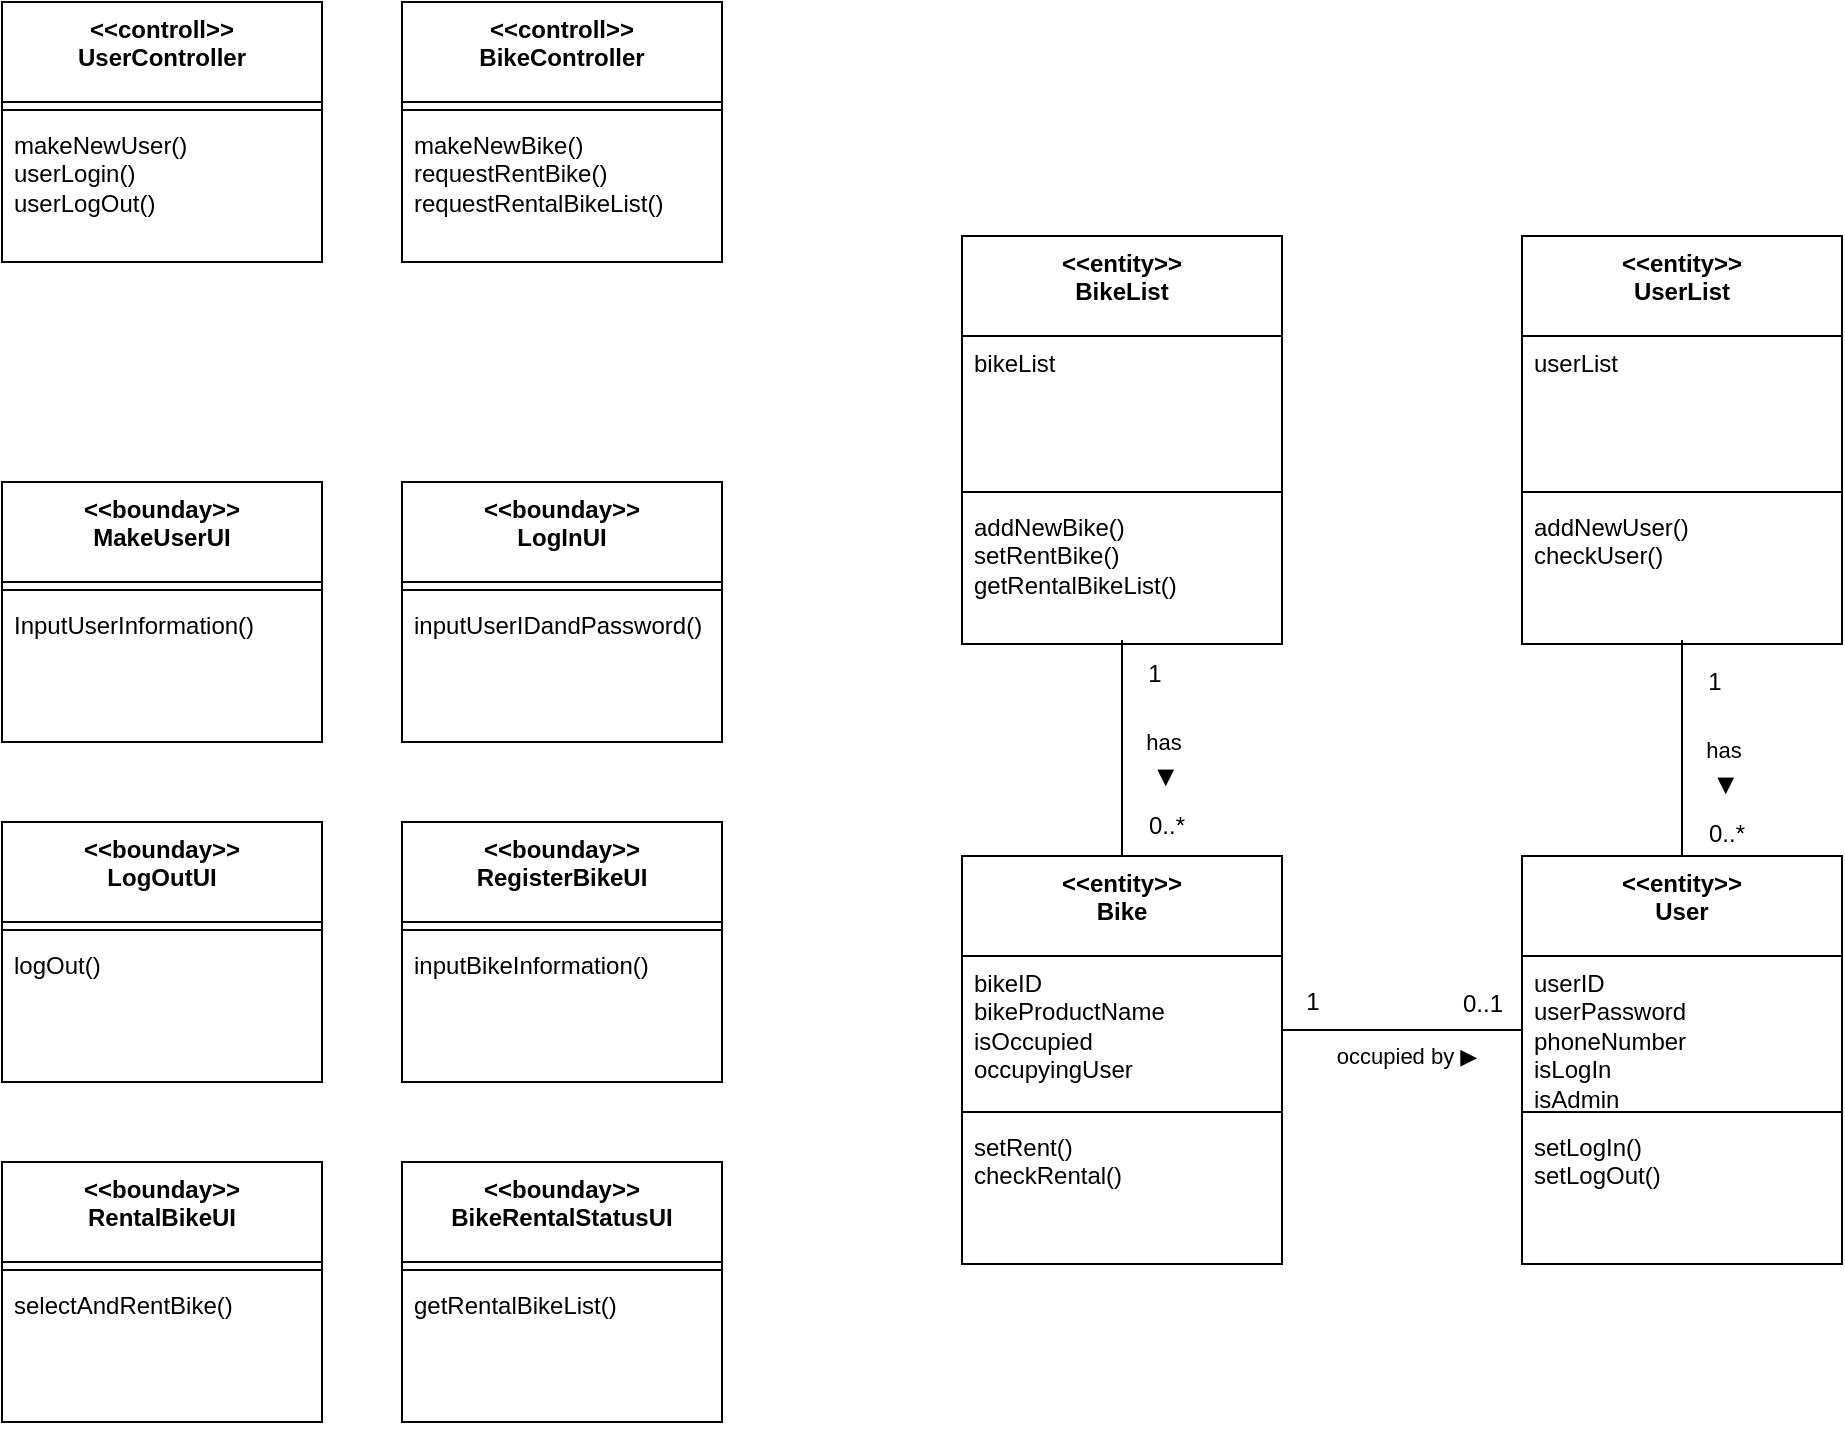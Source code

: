 <mxfile version="27.0.6">
  <diagram name="페이지-1" id="3pHCtD_cYr_nuvRxcvZz">
    <mxGraphModel dx="1306" dy="773" grid="1" gridSize="10" guides="1" tooltips="1" connect="1" arrows="1" fold="1" page="1" pageScale="1" pageWidth="1169" pageHeight="827" math="0" shadow="0">
      <root>
        <mxCell id="0" />
        <mxCell id="1" parent="0" />
        <mxCell id="Qvv73ghP7qG-29LPeC-G-1" value="&amp;lt;&amp;lt;controll&amp;gt;&amp;gt;&lt;div&gt;&lt;div&gt;&lt;div&gt;UserController&lt;/div&gt;&lt;/div&gt;&lt;/div&gt;" style="swimlane;fontStyle=1;align=center;verticalAlign=top;childLayout=stackLayout;horizontal=1;startSize=50;horizontalStack=0;resizeParent=1;resizeParentMax=0;resizeLast=0;collapsible=1;marginBottom=0;whiteSpace=wrap;html=1;" parent="1" vertex="1">
          <mxGeometry x="40" y="40" width="160" height="130" as="geometry">
            <mxRectangle x="50" y="40" width="110" height="60" as="alternateBounds" />
          </mxGeometry>
        </mxCell>
        <mxCell id="Qvv73ghP7qG-29LPeC-G-3" value="" style="line;strokeWidth=1;fillColor=none;align=left;verticalAlign=middle;spacingTop=-1;spacingLeft=3;spacingRight=3;rotatable=0;labelPosition=right;points=[];portConstraint=eastwest;strokeColor=inherit;" parent="Qvv73ghP7qG-29LPeC-G-1" vertex="1">
          <mxGeometry y="50" width="160" height="8" as="geometry" />
        </mxCell>
        <mxCell id="Qvv73ghP7qG-29LPeC-G-4" value="makeNewUser()&lt;div&gt;userLogin()&lt;/div&gt;&lt;div&gt;userLogOut()&lt;/div&gt;" style="text;strokeColor=none;fillColor=none;align=left;verticalAlign=top;spacingLeft=4;spacingRight=4;overflow=hidden;rotatable=0;points=[[0,0.5],[1,0.5]];portConstraint=eastwest;whiteSpace=wrap;html=1;" parent="Qvv73ghP7qG-29LPeC-G-1" vertex="1">
          <mxGeometry y="58" width="160" height="72" as="geometry" />
        </mxCell>
        <mxCell id="Qvv73ghP7qG-29LPeC-G-13" value="&amp;lt;&amp;lt;controll&amp;gt;&amp;gt;&lt;div&gt;&lt;div&gt;&lt;div&gt;BikeController&lt;/div&gt;&lt;/div&gt;&lt;/div&gt;" style="swimlane;fontStyle=1;align=center;verticalAlign=top;childLayout=stackLayout;horizontal=1;startSize=50;horizontalStack=0;resizeParent=1;resizeParentMax=0;resizeLast=0;collapsible=1;marginBottom=0;whiteSpace=wrap;html=1;" parent="1" vertex="1">
          <mxGeometry x="240" y="40" width="160" height="130" as="geometry">
            <mxRectangle x="50" y="40" width="110" height="60" as="alternateBounds" />
          </mxGeometry>
        </mxCell>
        <mxCell id="Qvv73ghP7qG-29LPeC-G-15" value="" style="line;strokeWidth=1;fillColor=none;align=left;verticalAlign=middle;spacingTop=-1;spacingLeft=3;spacingRight=3;rotatable=0;labelPosition=right;points=[];portConstraint=eastwest;strokeColor=inherit;" parent="Qvv73ghP7qG-29LPeC-G-13" vertex="1">
          <mxGeometry y="50" width="160" height="8" as="geometry" />
        </mxCell>
        <mxCell id="Qvv73ghP7qG-29LPeC-G-16" value="makeNewBike()&lt;div&gt;requestRentBike()&lt;/div&gt;&lt;div&gt;requestRentalBikeList()&lt;/div&gt;" style="text;strokeColor=none;fillColor=none;align=left;verticalAlign=top;spacingLeft=4;spacingRight=4;overflow=hidden;rotatable=0;points=[[0,0.5],[1,0.5]];portConstraint=eastwest;whiteSpace=wrap;html=1;" parent="Qvv73ghP7qG-29LPeC-G-13" vertex="1">
          <mxGeometry y="58" width="160" height="72" as="geometry" />
        </mxCell>
        <mxCell id="Qvv73ghP7qG-29LPeC-G-18" value="&amp;lt;&amp;lt;bounday&amp;gt;&amp;gt;&lt;div&gt;&lt;div&gt;&lt;div&gt;MakeUserUI&lt;/div&gt;&lt;/div&gt;&lt;/div&gt;" style="swimlane;fontStyle=1;align=center;verticalAlign=top;childLayout=stackLayout;horizontal=1;startSize=50;horizontalStack=0;resizeParent=1;resizeParentMax=0;resizeLast=0;collapsible=1;marginBottom=0;whiteSpace=wrap;html=1;" parent="1" vertex="1">
          <mxGeometry x="40" y="280" width="160" height="130" as="geometry">
            <mxRectangle x="50" y="40" width="110" height="60" as="alternateBounds" />
          </mxGeometry>
        </mxCell>
        <mxCell id="Qvv73ghP7qG-29LPeC-G-20" value="" style="line;strokeWidth=1;fillColor=none;align=left;verticalAlign=middle;spacingTop=-1;spacingLeft=3;spacingRight=3;rotatable=0;labelPosition=right;points=[];portConstraint=eastwest;strokeColor=inherit;" parent="Qvv73ghP7qG-29LPeC-G-18" vertex="1">
          <mxGeometry y="50" width="160" height="8" as="geometry" />
        </mxCell>
        <mxCell id="Qvv73ghP7qG-29LPeC-G-21" value="InputUserInformation()" style="text;strokeColor=none;fillColor=none;align=left;verticalAlign=top;spacingLeft=4;spacingRight=4;overflow=hidden;rotatable=0;points=[[0,0.5],[1,0.5]];portConstraint=eastwest;whiteSpace=wrap;html=1;" parent="Qvv73ghP7qG-29LPeC-G-18" vertex="1">
          <mxGeometry y="58" width="160" height="72" as="geometry" />
        </mxCell>
        <mxCell id="Qvv73ghP7qG-29LPeC-G-22" value="&amp;lt;&amp;lt;bounday&amp;gt;&amp;gt;&lt;div&gt;&lt;div&gt;&lt;div&gt;LogInUI&lt;/div&gt;&lt;/div&gt;&lt;/div&gt;" style="swimlane;fontStyle=1;align=center;verticalAlign=top;childLayout=stackLayout;horizontal=1;startSize=50;horizontalStack=0;resizeParent=1;resizeParentMax=0;resizeLast=0;collapsible=1;marginBottom=0;whiteSpace=wrap;html=1;" parent="1" vertex="1">
          <mxGeometry x="240" y="280" width="160" height="130" as="geometry">
            <mxRectangle x="50" y="40" width="110" height="60" as="alternateBounds" />
          </mxGeometry>
        </mxCell>
        <mxCell id="Qvv73ghP7qG-29LPeC-G-24" value="" style="line;strokeWidth=1;fillColor=none;align=left;verticalAlign=middle;spacingTop=-1;spacingLeft=3;spacingRight=3;rotatable=0;labelPosition=right;points=[];portConstraint=eastwest;strokeColor=inherit;" parent="Qvv73ghP7qG-29LPeC-G-22" vertex="1">
          <mxGeometry y="50" width="160" height="8" as="geometry" />
        </mxCell>
        <mxCell id="Qvv73ghP7qG-29LPeC-G-25" value="inputUserIDandPassword()" style="text;strokeColor=none;fillColor=none;align=left;verticalAlign=top;spacingLeft=4;spacingRight=4;overflow=hidden;rotatable=0;points=[[0,0.5],[1,0.5]];portConstraint=eastwest;whiteSpace=wrap;html=1;" parent="Qvv73ghP7qG-29LPeC-G-22" vertex="1">
          <mxGeometry y="58" width="160" height="72" as="geometry" />
        </mxCell>
        <mxCell id="Qvv73ghP7qG-29LPeC-G-26" value="&amp;lt;&amp;lt;bounday&amp;gt;&amp;gt;&lt;div&gt;&lt;div&gt;&lt;div&gt;BikeRentalStatusUI&lt;/div&gt;&lt;/div&gt;&lt;/div&gt;" style="swimlane;fontStyle=1;align=center;verticalAlign=top;childLayout=stackLayout;horizontal=1;startSize=50;horizontalStack=0;resizeParent=1;resizeParentMax=0;resizeLast=0;collapsible=1;marginBottom=0;whiteSpace=wrap;html=1;" parent="1" vertex="1">
          <mxGeometry x="240" y="620" width="160" height="130" as="geometry">
            <mxRectangle x="50" y="40" width="110" height="60" as="alternateBounds" />
          </mxGeometry>
        </mxCell>
        <mxCell id="Qvv73ghP7qG-29LPeC-G-28" value="" style="line;strokeWidth=1;fillColor=none;align=left;verticalAlign=middle;spacingTop=-1;spacingLeft=3;spacingRight=3;rotatable=0;labelPosition=right;points=[];portConstraint=eastwest;strokeColor=inherit;" parent="Qvv73ghP7qG-29LPeC-G-26" vertex="1">
          <mxGeometry y="50" width="160" height="8" as="geometry" />
        </mxCell>
        <mxCell id="Qvv73ghP7qG-29LPeC-G-29" value="getRentalBikeList()" style="text;strokeColor=none;fillColor=none;align=left;verticalAlign=top;spacingLeft=4;spacingRight=4;overflow=hidden;rotatable=0;points=[[0,0.5],[1,0.5]];portConstraint=eastwest;whiteSpace=wrap;html=1;" parent="Qvv73ghP7qG-29LPeC-G-26" vertex="1">
          <mxGeometry y="58" width="160" height="72" as="geometry" />
        </mxCell>
        <mxCell id="Qvv73ghP7qG-29LPeC-G-30" value="&amp;lt;&amp;lt;bounday&amp;gt;&amp;gt;&lt;div&gt;LogOutUI&lt;/div&gt;" style="swimlane;fontStyle=1;align=center;verticalAlign=top;childLayout=stackLayout;horizontal=1;startSize=50;horizontalStack=0;resizeParent=1;resizeParentMax=0;resizeLast=0;collapsible=1;marginBottom=0;whiteSpace=wrap;html=1;" parent="1" vertex="1">
          <mxGeometry x="40" y="450" width="160" height="130" as="geometry">
            <mxRectangle x="50" y="40" width="110" height="60" as="alternateBounds" />
          </mxGeometry>
        </mxCell>
        <mxCell id="Qvv73ghP7qG-29LPeC-G-32" value="" style="line;strokeWidth=1;fillColor=none;align=left;verticalAlign=middle;spacingTop=-1;spacingLeft=3;spacingRight=3;rotatable=0;labelPosition=right;points=[];portConstraint=eastwest;strokeColor=inherit;" parent="Qvv73ghP7qG-29LPeC-G-30" vertex="1">
          <mxGeometry y="50" width="160" height="8" as="geometry" />
        </mxCell>
        <mxCell id="Qvv73ghP7qG-29LPeC-G-33" value="logOut()" style="text;strokeColor=none;fillColor=none;align=left;verticalAlign=top;spacingLeft=4;spacingRight=4;overflow=hidden;rotatable=0;points=[[0,0.5],[1,0.5]];portConstraint=eastwest;whiteSpace=wrap;html=1;" parent="Qvv73ghP7qG-29LPeC-G-30" vertex="1">
          <mxGeometry y="58" width="160" height="72" as="geometry" />
        </mxCell>
        <mxCell id="Qvv73ghP7qG-29LPeC-G-34" value="&amp;lt;&amp;lt;bounday&amp;gt;&amp;gt;&lt;div&gt;&lt;div&gt;&lt;div&gt;RegisterBikeUI&lt;/div&gt;&lt;/div&gt;&lt;/div&gt;" style="swimlane;fontStyle=1;align=center;verticalAlign=top;childLayout=stackLayout;horizontal=1;startSize=50;horizontalStack=0;resizeParent=1;resizeParentMax=0;resizeLast=0;collapsible=1;marginBottom=0;whiteSpace=wrap;html=1;" parent="1" vertex="1">
          <mxGeometry x="240" y="450" width="160" height="130" as="geometry">
            <mxRectangle x="50" y="40" width="110" height="60" as="alternateBounds" />
          </mxGeometry>
        </mxCell>
        <mxCell id="Qvv73ghP7qG-29LPeC-G-36" value="" style="line;strokeWidth=1;fillColor=none;align=left;verticalAlign=middle;spacingTop=-1;spacingLeft=3;spacingRight=3;rotatable=0;labelPosition=right;points=[];portConstraint=eastwest;strokeColor=inherit;" parent="Qvv73ghP7qG-29LPeC-G-34" vertex="1">
          <mxGeometry y="50" width="160" height="8" as="geometry" />
        </mxCell>
        <mxCell id="Qvv73ghP7qG-29LPeC-G-37" value="inputBikeInformation()" style="text;strokeColor=none;fillColor=none;align=left;verticalAlign=top;spacingLeft=4;spacingRight=4;overflow=hidden;rotatable=0;points=[[0,0.5],[1,0.5]];portConstraint=eastwest;whiteSpace=wrap;html=1;" parent="Qvv73ghP7qG-29LPeC-G-34" vertex="1">
          <mxGeometry y="58" width="160" height="72" as="geometry" />
        </mxCell>
        <mxCell id="Qvv73ghP7qG-29LPeC-G-38" value="&amp;lt;&amp;lt;bounday&amp;gt;&amp;gt;&lt;div&gt;&lt;div&gt;&lt;div&gt;RentalBikeUI&lt;/div&gt;&lt;/div&gt;&lt;/div&gt;" style="swimlane;fontStyle=1;align=center;verticalAlign=top;childLayout=stackLayout;horizontal=1;startSize=50;horizontalStack=0;resizeParent=1;resizeParentMax=0;resizeLast=0;collapsible=1;marginBottom=0;whiteSpace=wrap;html=1;" parent="1" vertex="1">
          <mxGeometry x="40" y="620" width="160" height="130" as="geometry">
            <mxRectangle x="50" y="40" width="110" height="60" as="alternateBounds" />
          </mxGeometry>
        </mxCell>
        <mxCell id="Qvv73ghP7qG-29LPeC-G-40" value="" style="line;strokeWidth=1;fillColor=none;align=left;verticalAlign=middle;spacingTop=-1;spacingLeft=3;spacingRight=3;rotatable=0;labelPosition=right;points=[];portConstraint=eastwest;strokeColor=inherit;" parent="Qvv73ghP7qG-29LPeC-G-38" vertex="1">
          <mxGeometry y="50" width="160" height="8" as="geometry" />
        </mxCell>
        <mxCell id="Qvv73ghP7qG-29LPeC-G-41" value="selectAndRentBike()" style="text;strokeColor=none;fillColor=none;align=left;verticalAlign=top;spacingLeft=4;spacingRight=4;overflow=hidden;rotatable=0;points=[[0,0.5],[1,0.5]];portConstraint=eastwest;whiteSpace=wrap;html=1;" parent="Qvv73ghP7qG-29LPeC-G-38" vertex="1">
          <mxGeometry y="58" width="160" height="72" as="geometry" />
        </mxCell>
        <mxCell id="Qvv73ghP7qG-29LPeC-G-42" value="&amp;lt;&amp;lt;entity&amp;gt;&amp;gt;&lt;div&gt;&lt;div&gt;&lt;div&gt;User&lt;/div&gt;&lt;/div&gt;&lt;/div&gt;" style="swimlane;fontStyle=1;align=center;verticalAlign=top;childLayout=stackLayout;horizontal=1;startSize=50;horizontalStack=0;resizeParent=1;resizeParentMax=0;resizeLast=0;collapsible=1;marginBottom=0;whiteSpace=wrap;html=1;" parent="1" vertex="1">
          <mxGeometry x="800" y="467" width="160" height="204" as="geometry">
            <mxRectangle x="50" y="40" width="110" height="60" as="alternateBounds" />
          </mxGeometry>
        </mxCell>
        <mxCell id="Qvv73ghP7qG-29LPeC-G-43" value="userID&lt;div&gt;userPassword&lt;/div&gt;&lt;div&gt;phoneNumber&lt;/div&gt;&lt;div&gt;isLogIn&lt;/div&gt;&lt;div&gt;isAdmin&lt;/div&gt;" style="text;strokeColor=none;fillColor=none;align=left;verticalAlign=top;spacingLeft=4;spacingRight=4;overflow=hidden;rotatable=0;points=[[0,0.5],[1,0.5]];portConstraint=eastwest;whiteSpace=wrap;html=1;" parent="Qvv73ghP7qG-29LPeC-G-42" vertex="1">
          <mxGeometry y="50" width="160" height="74" as="geometry" />
        </mxCell>
        <mxCell id="Qvv73ghP7qG-29LPeC-G-44" value="" style="line;strokeWidth=1;fillColor=none;align=left;verticalAlign=middle;spacingTop=-1;spacingLeft=3;spacingRight=3;rotatable=0;labelPosition=right;points=[];portConstraint=eastwest;strokeColor=inherit;" parent="Qvv73ghP7qG-29LPeC-G-42" vertex="1">
          <mxGeometry y="124" width="160" height="8" as="geometry" />
        </mxCell>
        <mxCell id="Qvv73ghP7qG-29LPeC-G-45" value="setLogIn()&lt;div&gt;setLogOut()&lt;/div&gt;" style="text;strokeColor=none;fillColor=none;align=left;verticalAlign=top;spacingLeft=4;spacingRight=4;overflow=hidden;rotatable=0;points=[[0,0.5],[1,0.5]];portConstraint=eastwest;whiteSpace=wrap;html=1;" parent="Qvv73ghP7qG-29LPeC-G-42" vertex="1">
          <mxGeometry y="132" width="160" height="72" as="geometry" />
        </mxCell>
        <mxCell id="Qvv73ghP7qG-29LPeC-G-46" value="&amp;lt;&amp;lt;entity&amp;gt;&amp;gt;&lt;div&gt;&lt;div&gt;&lt;div&gt;Bike&lt;/div&gt;&lt;/div&gt;&lt;/div&gt;" style="swimlane;fontStyle=1;align=center;verticalAlign=top;childLayout=stackLayout;horizontal=1;startSize=50;horizontalStack=0;resizeParent=1;resizeParentMax=0;resizeLast=0;collapsible=1;marginBottom=0;whiteSpace=wrap;html=1;" parent="1" vertex="1">
          <mxGeometry x="520" y="467" width="160" height="204" as="geometry">
            <mxRectangle x="50" y="40" width="110" height="60" as="alternateBounds" />
          </mxGeometry>
        </mxCell>
        <mxCell id="Qvv73ghP7qG-29LPeC-G-47" value="bikeID&lt;div&gt;bikeProductName&lt;/div&gt;&lt;div&gt;isOccupied&lt;/div&gt;&lt;div&gt;occupyingUser&lt;/div&gt;" style="text;strokeColor=none;fillColor=none;align=left;verticalAlign=top;spacingLeft=4;spacingRight=4;overflow=hidden;rotatable=0;points=[[0,0.5],[1,0.5]];portConstraint=eastwest;whiteSpace=wrap;html=1;" parent="Qvv73ghP7qG-29LPeC-G-46" vertex="1">
          <mxGeometry y="50" width="160" height="74" as="geometry" />
        </mxCell>
        <mxCell id="Qvv73ghP7qG-29LPeC-G-48" value="" style="line;strokeWidth=1;fillColor=none;align=left;verticalAlign=middle;spacingTop=-1;spacingLeft=3;spacingRight=3;rotatable=0;labelPosition=right;points=[];portConstraint=eastwest;strokeColor=inherit;" parent="Qvv73ghP7qG-29LPeC-G-46" vertex="1">
          <mxGeometry y="124" width="160" height="8" as="geometry" />
        </mxCell>
        <mxCell id="Qvv73ghP7qG-29LPeC-G-49" value="setRent()&lt;div&gt;checkRental()&lt;/div&gt;" style="text;strokeColor=none;fillColor=none;align=left;verticalAlign=top;spacingLeft=4;spacingRight=4;overflow=hidden;rotatable=0;points=[[0,0.5],[1,0.5]];portConstraint=eastwest;whiteSpace=wrap;html=1;" parent="Qvv73ghP7qG-29LPeC-G-46" vertex="1">
          <mxGeometry y="132" width="160" height="72" as="geometry" />
        </mxCell>
        <mxCell id="n51DBC5dj4tF-gG573EE-1" value="&amp;lt;&amp;lt;entity&amp;gt;&amp;gt;&lt;div&gt;&lt;div&gt;&lt;div&gt;BikeList&lt;/div&gt;&lt;/div&gt;&lt;/div&gt;" style="swimlane;fontStyle=1;align=center;verticalAlign=top;childLayout=stackLayout;horizontal=1;startSize=50;horizontalStack=0;resizeParent=1;resizeParentMax=0;resizeLast=0;collapsible=1;marginBottom=0;whiteSpace=wrap;html=1;" parent="1" vertex="1">
          <mxGeometry x="520" y="157" width="160" height="204" as="geometry">
            <mxRectangle x="50" y="40" width="110" height="60" as="alternateBounds" />
          </mxGeometry>
        </mxCell>
        <mxCell id="n51DBC5dj4tF-gG573EE-2" value="bikeList" style="text;strokeColor=none;fillColor=none;align=left;verticalAlign=top;spacingLeft=4;spacingRight=4;overflow=hidden;rotatable=0;points=[[0,0.5],[1,0.5]];portConstraint=eastwest;whiteSpace=wrap;html=1;" parent="n51DBC5dj4tF-gG573EE-1" vertex="1">
          <mxGeometry y="50" width="160" height="74" as="geometry" />
        </mxCell>
        <mxCell id="n51DBC5dj4tF-gG573EE-3" value="" style="line;strokeWidth=1;fillColor=none;align=left;verticalAlign=middle;spacingTop=-1;spacingLeft=3;spacingRight=3;rotatable=0;labelPosition=right;points=[];portConstraint=eastwest;strokeColor=inherit;" parent="n51DBC5dj4tF-gG573EE-1" vertex="1">
          <mxGeometry y="124" width="160" height="8" as="geometry" />
        </mxCell>
        <mxCell id="n51DBC5dj4tF-gG573EE-4" value="addNewBike()&lt;div&gt;setRentBike()&lt;/div&gt;&lt;div&gt;getRentalBikeList()&lt;/div&gt;" style="text;strokeColor=none;fillColor=none;align=left;verticalAlign=top;spacingLeft=4;spacingRight=4;overflow=hidden;rotatable=0;points=[[0,0.5],[1,0.5]];portConstraint=eastwest;whiteSpace=wrap;html=1;" parent="n51DBC5dj4tF-gG573EE-1" vertex="1">
          <mxGeometry y="132" width="160" height="72" as="geometry" />
        </mxCell>
        <mxCell id="n51DBC5dj4tF-gG573EE-5" value="&amp;lt;&amp;lt;entity&amp;gt;&amp;gt;&lt;div&gt;&lt;div&gt;&lt;div&gt;UserList&lt;/div&gt;&lt;/div&gt;&lt;/div&gt;" style="swimlane;fontStyle=1;align=center;verticalAlign=top;childLayout=stackLayout;horizontal=1;startSize=50;horizontalStack=0;resizeParent=1;resizeParentMax=0;resizeLast=0;collapsible=1;marginBottom=0;whiteSpace=wrap;html=1;" parent="1" vertex="1">
          <mxGeometry x="800" y="157" width="160" height="204" as="geometry">
            <mxRectangle x="50" y="40" width="110" height="60" as="alternateBounds" />
          </mxGeometry>
        </mxCell>
        <mxCell id="n51DBC5dj4tF-gG573EE-6" value="userList" style="text;strokeColor=none;fillColor=none;align=left;verticalAlign=top;spacingLeft=4;spacingRight=4;overflow=hidden;rotatable=0;points=[[0,0.5],[1,0.5]];portConstraint=eastwest;whiteSpace=wrap;html=1;" parent="n51DBC5dj4tF-gG573EE-5" vertex="1">
          <mxGeometry y="50" width="160" height="74" as="geometry" />
        </mxCell>
        <mxCell id="n51DBC5dj4tF-gG573EE-7" value="" style="line;strokeWidth=1;fillColor=none;align=left;verticalAlign=middle;spacingTop=-1;spacingLeft=3;spacingRight=3;rotatable=0;labelPosition=right;points=[];portConstraint=eastwest;strokeColor=inherit;" parent="n51DBC5dj4tF-gG573EE-5" vertex="1">
          <mxGeometry y="124" width="160" height="8" as="geometry" />
        </mxCell>
        <mxCell id="n51DBC5dj4tF-gG573EE-8" value="&lt;div&gt;addNewUser()&lt;/div&gt;checkUser()" style="text;strokeColor=none;fillColor=none;align=left;verticalAlign=top;spacingLeft=4;spacingRight=4;overflow=hidden;rotatable=0;points=[[0,0.5],[1,0.5]];portConstraint=eastwest;whiteSpace=wrap;html=1;" parent="n51DBC5dj4tF-gG573EE-5" vertex="1">
          <mxGeometry y="132" width="160" height="72" as="geometry" />
        </mxCell>
        <mxCell id="n51DBC5dj4tF-gG573EE-9" value="" style="endArrow=none;html=1;rounded=0;exitX=1;exitY=0.5;exitDx=0;exitDy=0;entryX=0;entryY=0.5;entryDx=0;entryDy=0;" parent="1" source="Qvv73ghP7qG-29LPeC-G-47" target="Qvv73ghP7qG-29LPeC-G-43" edge="1">
          <mxGeometry width="50" height="50" relative="1" as="geometry">
            <mxPoint x="720" y="537" as="sourcePoint" />
            <mxPoint x="770" y="487" as="targetPoint" />
          </mxGeometry>
        </mxCell>
        <mxCell id="n51DBC5dj4tF-gG573EE-10" value="occupied by ▶︎" style="edgeLabel;html=1;align=center;verticalAlign=middle;resizable=0;points=[];" parent="n51DBC5dj4tF-gG573EE-9" vertex="1" connectable="0">
          <mxGeometry x="0.033" y="-2" relative="1" as="geometry">
            <mxPoint y="11" as="offset" />
          </mxGeometry>
        </mxCell>
        <mxCell id="n51DBC5dj4tF-gG573EE-11" value="1" style="text;html=1;align=center;verticalAlign=middle;resizable=0;points=[];autosize=1;strokeColor=none;fillColor=none;" parent="1" vertex="1">
          <mxGeometry x="680" y="525" width="30" height="30" as="geometry" />
        </mxCell>
        <mxCell id="n51DBC5dj4tF-gG573EE-12" value="0..1" style="text;html=1;align=center;verticalAlign=middle;resizable=0;points=[];autosize=1;strokeColor=none;fillColor=none;" parent="1" vertex="1">
          <mxGeometry x="760" y="526" width="40" height="30" as="geometry" />
        </mxCell>
        <mxCell id="n51DBC5dj4tF-gG573EE-13" value="" style="endArrow=none;html=1;rounded=0;exitX=0.5;exitY=0;exitDx=0;exitDy=0;entryX=0.5;entryY=0.972;entryDx=0;entryDy=0;entryPerimeter=0;" parent="1" source="Qvv73ghP7qG-29LPeC-G-46" target="n51DBC5dj4tF-gG573EE-4" edge="1">
          <mxGeometry width="50" height="50" relative="1" as="geometry">
            <mxPoint x="720" y="537" as="sourcePoint" />
            <mxPoint x="598" y="361" as="targetPoint" />
          </mxGeometry>
        </mxCell>
        <mxCell id="n51DBC5dj4tF-gG573EE-14" value="has&amp;nbsp;&lt;div&gt;&lt;br&gt;&lt;/div&gt;" style="edgeLabel;html=1;align=center;verticalAlign=middle;resizable=0;points=[];" parent="1" vertex="1" connectable="0">
          <mxGeometry x="622" y="417" as="geometry" />
        </mxCell>
        <mxCell id="n51DBC5dj4tF-gG573EE-15" value="▶︎&lt;br&gt;&lt;div&gt;&lt;br&gt;&lt;/div&gt;" style="edgeLabel;html=1;align=center;verticalAlign=middle;resizable=0;points=[];rotation=90;" parent="1" vertex="1" connectable="0">
          <mxGeometry x="616" y="427" as="geometry" />
        </mxCell>
        <mxCell id="n51DBC5dj4tF-gG573EE-16" value="1" style="text;html=1;align=center;verticalAlign=middle;resizable=0;points=[];autosize=1;strokeColor=none;fillColor=none;" parent="1" vertex="1">
          <mxGeometry x="601" y="361" width="30" height="30" as="geometry" />
        </mxCell>
        <mxCell id="n51DBC5dj4tF-gG573EE-17" value="0..*" style="text;html=1;align=center;verticalAlign=middle;resizable=0;points=[];autosize=1;strokeColor=none;fillColor=none;" parent="1" vertex="1">
          <mxGeometry x="602" y="437" width="40" height="30" as="geometry" />
        </mxCell>
        <mxCell id="n51DBC5dj4tF-gG573EE-21" value="" style="endArrow=none;html=1;rounded=0;exitX=0.5;exitY=0;exitDx=0;exitDy=0;entryX=0.5;entryY=0.972;entryDx=0;entryDy=0;entryPerimeter=0;" parent="1" edge="1">
          <mxGeometry width="50" height="50" relative="1" as="geometry">
            <mxPoint x="880" y="467" as="sourcePoint" />
            <mxPoint x="880" y="359" as="targetPoint" />
          </mxGeometry>
        </mxCell>
        <mxCell id="n51DBC5dj4tF-gG573EE-22" value="has&amp;nbsp;&lt;div&gt;&lt;br&gt;&lt;/div&gt;" style="edgeLabel;html=1;align=center;verticalAlign=middle;resizable=0;points=[];" parent="1" vertex="1" connectable="0">
          <mxGeometry x="902" y="421" as="geometry" />
        </mxCell>
        <mxCell id="n51DBC5dj4tF-gG573EE-23" value="▶︎&lt;br&gt;&lt;div&gt;&lt;br&gt;&lt;/div&gt;" style="edgeLabel;html=1;align=center;verticalAlign=middle;resizable=0;points=[];rotation=90;" parent="1" vertex="1" connectable="0">
          <mxGeometry x="896" y="431" as="geometry" />
        </mxCell>
        <mxCell id="n51DBC5dj4tF-gG573EE-24" value="1" style="text;html=1;align=center;verticalAlign=middle;resizable=0;points=[];autosize=1;strokeColor=none;fillColor=none;" parent="1" vertex="1">
          <mxGeometry x="881" y="365" width="30" height="30" as="geometry" />
        </mxCell>
        <mxCell id="n51DBC5dj4tF-gG573EE-25" value="0..*" style="text;html=1;align=center;verticalAlign=middle;resizable=0;points=[];autosize=1;strokeColor=none;fillColor=none;" parent="1" vertex="1">
          <mxGeometry x="882" y="441" width="40" height="30" as="geometry" />
        </mxCell>
      </root>
    </mxGraphModel>
  </diagram>
</mxfile>
